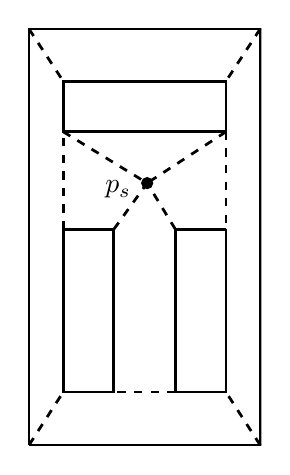 % This file was created by matlab2tikz v0.4.0.
% Copyright (c) 2008--2013, Nico Schlömer <nico.schloemer@gmail.com>
% All rights reserved.
% 
% The latest updates can be retrieved from
%   http://www.mathworks.com/matlabcentral/fileexchange/22022-matlab2tikz
% where you can also make suggestions and rate matlab2tikz.
% 
% % -*- root: TestingFigures.tex -*-
% 
\begin{tikzpicture}

\begin{axis}[%
width=3cm,
height=5.348cm,
scale only axis,
xmin=-100,
xmax=9100,
ymin=0,
ymax=16400,
hide axis,
axis x line*=bottom,
axis y line*=left,
y post scale=1,
unit vector ratio=1 1 1
]
\addplot [
color=black,
dashed,
line width=1.0pt,
forget plot
]
table[row sep=crcr]{
7722.556 12252.917\\
4652.917 10252.917\\
};
\addplot [
color=black,
dashed,
line width=1.0pt,
forget plot
]
table[row sep=crcr]{
5753 8452.917\\
4652.917 10252.917\\
};
\addplot [
color=black,
dashed,
line width=1.0pt,
forget plot
]
table[row sep=crcr]{
3352.833 8452.917\\
4652.917 10252.917\\
};
\addplot [
color=black,
dashed,
line width=1.0pt,
forget plot
]
table[row sep=crcr]{
1383.278 12252.917\\
4652.917 10252.917\\
};
\addplot [
color=black,
dashed,
line width=1.0pt,
forget plot
]
table[row sep=crcr]{
7722.556 12252.917\\
7722.556 8452.917\\
};
\addplot [
color=black,
dashed,
line width=1.0pt,
forget plot
]
table[row sep=crcr]{
9052.917 16252.917\\
7722.556 14222.472\\
};
\addplot [
color=black,
dashed,
line width=1.0pt,
forget plot
]
table[row sep=crcr]{
9052.917 52.917\\
7722.556 2113.639\\
};
\addplot [
color=black,
dashed,
line width=1.0pt,
forget plot
]
table[row sep=crcr]{
52.917 16252.917\\
1383.278 14222.472\\
};
\addplot [
color=black,
dashed,
line width=1.0pt,
forget plot
]
table[row sep=crcr]{
1383.278 8452.917\\
1383.278 12252.917\\
};
\addplot [
color=black,
dashed,
line width=1.0pt,
forget plot
]
table[row sep=crcr]{
5753 2113.639\\
3352.833 2113.639\\
};
\addplot [
color=black,
dashed,
line width=1.0pt,
forget plot
]
table[row sep=crcr]{
52.917 52.917\\
1383.278 2113.639\\
};
\addplot [
color=black,
solid,
line width=1.0pt,
forget plot
]
table[row sep=crcr]{
52.917 52.917\\
52.917 16252.917\\
9052.917 16252.917\\
9052.917 52.917\\
52.917 52.917\\
52.917 52.917\\
};
\addplot [
color=black,
solid,
line width=1.0pt,
forget plot
]
table[row sep=crcr]{
7722.556 12252.917\\
1383.278 12252.917\\
1383.278 14222.472\\
7722.556 14222.472\\
7722.556 12252.917\\
7722.556 12252.917\\
};
\addplot [
color=black,
solid,
line width=1.0pt,
forget plot
]
table[row sep=crcr]{
7722.556 8452.917\\
7722.556 2113.639\\
5753 2113.639\\
5753 8452.917\\
7722.556 8452.917\\
7722.556 8452.917\\
};
\addplot [
color=black,
solid,
line width=1.0pt,
forget plot
]
table[row sep=crcr]{
3352.833 8452.917\\
3352.833 2113.639\\
1383.278 2113.639\\
1383.278 8452.917\\
3352.833 8452.917\\
3352.833 8452.917\\
};
\addplot [
color=black,
only marks,
mark=*,
mark options={solid,fill=black},
forget plot
]
table[row sep=crcr]{
4652.917 10252.917\\
};
\node[right, inner sep=0mm, text=black]
at (axis cs:3000,10000,0) {$p_s$};
\end{axis}
\end{tikzpicture}%